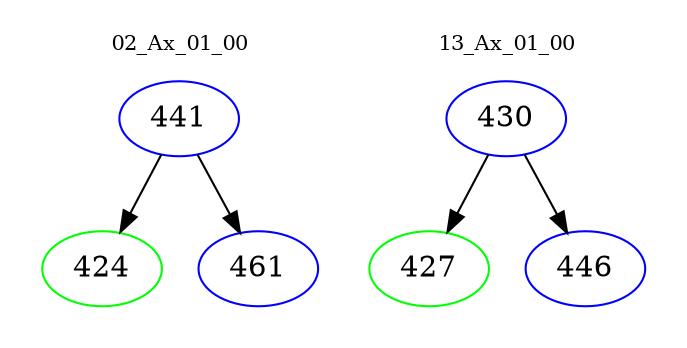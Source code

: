 digraph{
subgraph cluster_0 {
color = white
label = "02_Ax_01_00";
fontsize=10;
T0_441 [label="441", color="blue"]
T0_441 -> T0_424 [color="black"]
T0_424 [label="424", color="green"]
T0_441 -> T0_461 [color="black"]
T0_461 [label="461", color="blue"]
}
subgraph cluster_1 {
color = white
label = "13_Ax_01_00";
fontsize=10;
T1_430 [label="430", color="blue"]
T1_430 -> T1_427 [color="black"]
T1_427 [label="427", color="green"]
T1_430 -> T1_446 [color="black"]
T1_446 [label="446", color="blue"]
}
}
